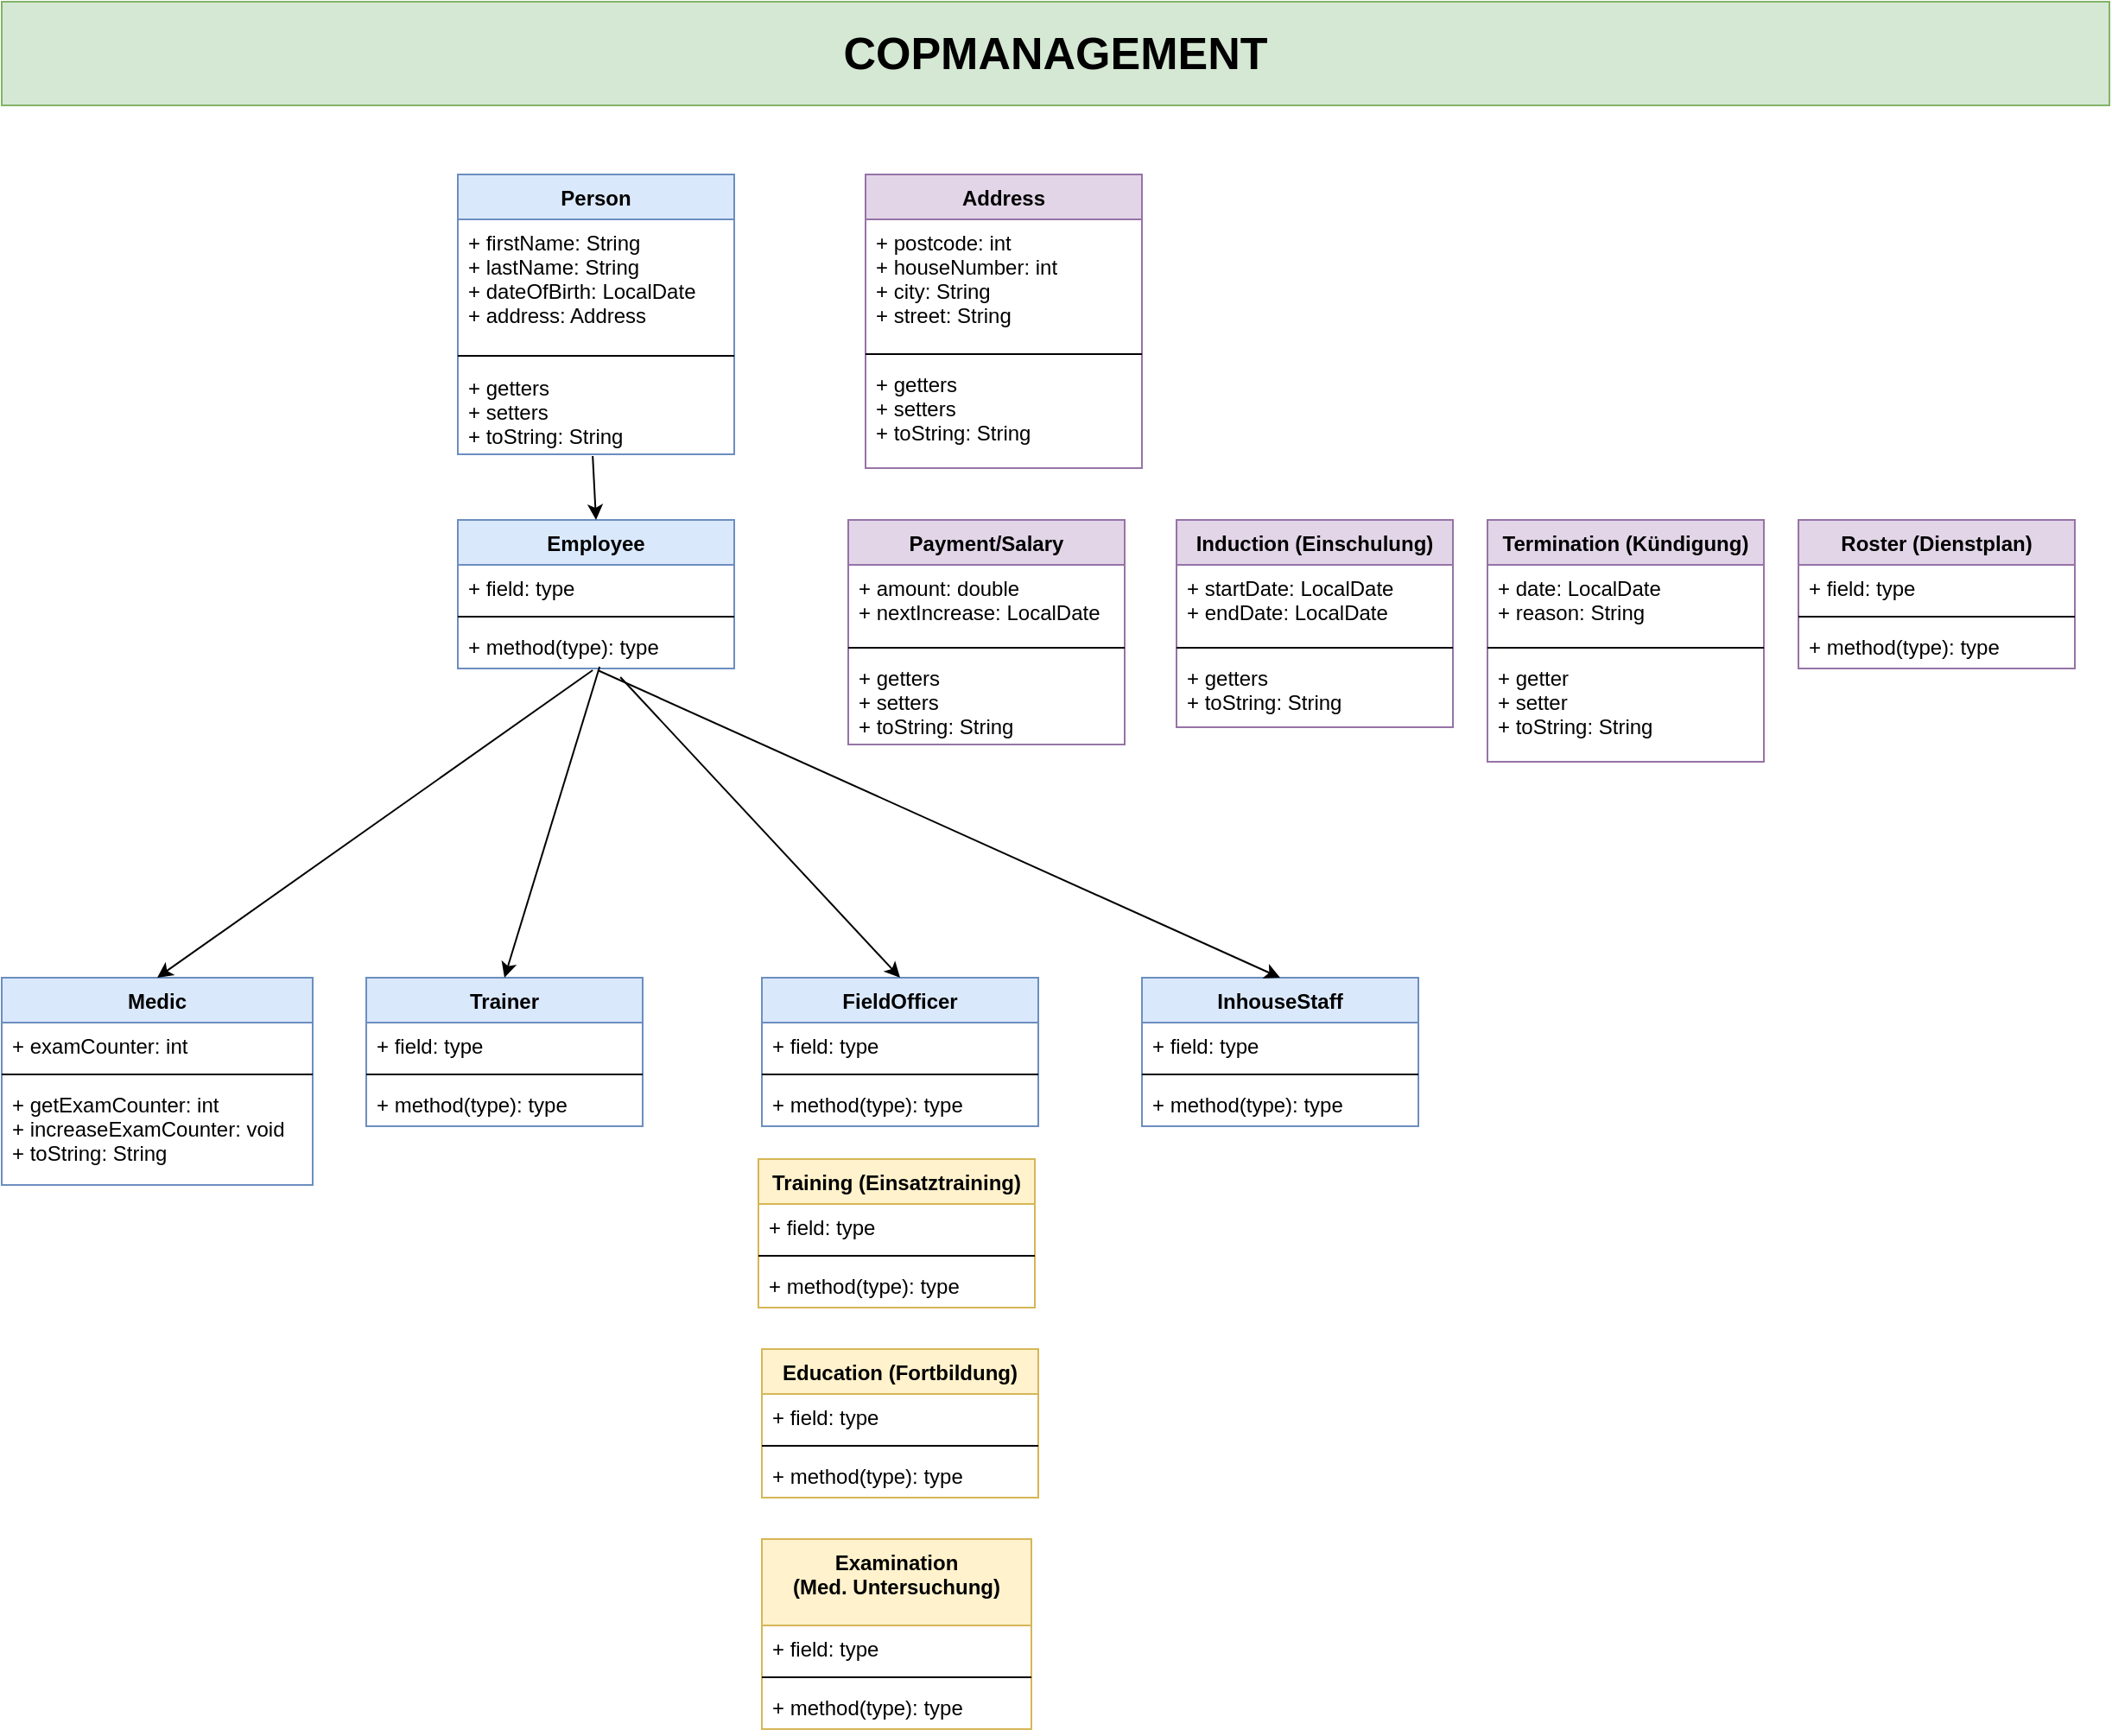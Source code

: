 <mxfile version="14.1.8" type="device"><diagram id="C5RBs43oDa-KdzZeNtuy" name="Page-1"><mxGraphModel dx="1274" dy="658" grid="1" gridSize="10" guides="1" tooltips="1" connect="1" arrows="1" fold="1" page="1" pageScale="1" pageWidth="827" pageHeight="1169" math="0" shadow="0"><root><mxCell id="WIyWlLk6GJQsqaUBKTNV-0"/><mxCell id="WIyWlLk6GJQsqaUBKTNV-1" parent="WIyWlLk6GJQsqaUBKTNV-0"/><mxCell id="VlQ02-qF7zXGu1H2pwlS-0" value="&lt;b&gt;&lt;font style=&quot;font-size: 26px&quot;&gt;COPMANAGEMENT&lt;/font&gt;&lt;/b&gt;" style="rounded=0;whiteSpace=wrap;html=1;fillColor=#d5e8d4;strokeColor=#82b366;" vertex="1" parent="WIyWlLk6GJQsqaUBKTNV-1"><mxGeometry x="70" y="20" width="1220" height="60" as="geometry"/></mxCell><mxCell id="VlQ02-qF7zXGu1H2pwlS-1" value="Person" style="swimlane;fontStyle=1;align=center;verticalAlign=top;childLayout=stackLayout;horizontal=1;startSize=26;horizontalStack=0;resizeParent=1;resizeParentMax=0;resizeLast=0;collapsible=1;marginBottom=0;fillColor=#dae8fc;strokeColor=#6c8ebf;" vertex="1" parent="WIyWlLk6GJQsqaUBKTNV-1"><mxGeometry x="334" y="120" width="160" height="162" as="geometry"/></mxCell><mxCell id="VlQ02-qF7zXGu1H2pwlS-2" value="+ firstName: String&#10;+ lastName: String&#10;+ dateOfBirth: LocalDate&#10;+ address: Address" style="text;strokeColor=none;fillColor=none;align=left;verticalAlign=top;spacingLeft=4;spacingRight=4;overflow=hidden;rotatable=0;points=[[0,0.5],[1,0.5]];portConstraint=eastwest;" vertex="1" parent="VlQ02-qF7zXGu1H2pwlS-1"><mxGeometry y="26" width="160" height="74" as="geometry"/></mxCell><mxCell id="VlQ02-qF7zXGu1H2pwlS-3" value="" style="line;strokeWidth=1;fillColor=none;align=left;verticalAlign=middle;spacingTop=-1;spacingLeft=3;spacingRight=3;rotatable=0;labelPosition=right;points=[];portConstraint=eastwest;" vertex="1" parent="VlQ02-qF7zXGu1H2pwlS-1"><mxGeometry y="100" width="160" height="10" as="geometry"/></mxCell><mxCell id="VlQ02-qF7zXGu1H2pwlS-4" value="+ getters&#10;+ setters&#10;+ toString: String" style="text;strokeColor=none;fillColor=none;align=left;verticalAlign=top;spacingLeft=4;spacingRight=4;overflow=hidden;rotatable=0;points=[[0,0.5],[1,0.5]];portConstraint=eastwest;" vertex="1" parent="VlQ02-qF7zXGu1H2pwlS-1"><mxGeometry y="110" width="160" height="52" as="geometry"/></mxCell><mxCell id="VlQ02-qF7zXGu1H2pwlS-5" value="Employee" style="swimlane;fontStyle=1;align=center;verticalAlign=top;childLayout=stackLayout;horizontal=1;startSize=26;horizontalStack=0;resizeParent=1;resizeParentMax=0;resizeLast=0;collapsible=1;marginBottom=0;fillColor=#dae8fc;strokeColor=#6c8ebf;" vertex="1" parent="WIyWlLk6GJQsqaUBKTNV-1"><mxGeometry x="334" y="320" width="160" height="86" as="geometry"/></mxCell><mxCell id="VlQ02-qF7zXGu1H2pwlS-6" value="+ field: type" style="text;strokeColor=none;fillColor=none;align=left;verticalAlign=top;spacingLeft=4;spacingRight=4;overflow=hidden;rotatable=0;points=[[0,0.5],[1,0.5]];portConstraint=eastwest;" vertex="1" parent="VlQ02-qF7zXGu1H2pwlS-5"><mxGeometry y="26" width="160" height="26" as="geometry"/></mxCell><mxCell id="VlQ02-qF7zXGu1H2pwlS-7" value="" style="line;strokeWidth=1;fillColor=none;align=left;verticalAlign=middle;spacingTop=-1;spacingLeft=3;spacingRight=3;rotatable=0;labelPosition=right;points=[];portConstraint=eastwest;" vertex="1" parent="VlQ02-qF7zXGu1H2pwlS-5"><mxGeometry y="52" width="160" height="8" as="geometry"/></mxCell><mxCell id="VlQ02-qF7zXGu1H2pwlS-8" value="+ method(type): type" style="text;strokeColor=none;fillColor=none;align=left;verticalAlign=top;spacingLeft=4;spacingRight=4;overflow=hidden;rotatable=0;points=[[0,0.5],[1,0.5]];portConstraint=eastwest;" vertex="1" parent="VlQ02-qF7zXGu1H2pwlS-5"><mxGeometry y="60" width="160" height="26" as="geometry"/></mxCell><mxCell id="VlQ02-qF7zXGu1H2pwlS-9" value="Medic" style="swimlane;fontStyle=1;align=center;verticalAlign=top;childLayout=stackLayout;horizontal=1;startSize=26;horizontalStack=0;resizeParent=1;resizeParentMax=0;resizeLast=0;collapsible=1;marginBottom=0;fillColor=#dae8fc;strokeColor=#6c8ebf;" vertex="1" parent="WIyWlLk6GJQsqaUBKTNV-1"><mxGeometry x="70" y="585" width="180" height="120" as="geometry"/></mxCell><mxCell id="VlQ02-qF7zXGu1H2pwlS-10" value="+ examCounter: int" style="text;strokeColor=none;fillColor=none;align=left;verticalAlign=top;spacingLeft=4;spacingRight=4;overflow=hidden;rotatable=0;points=[[0,0.5],[1,0.5]];portConstraint=eastwest;" vertex="1" parent="VlQ02-qF7zXGu1H2pwlS-9"><mxGeometry y="26" width="180" height="26" as="geometry"/></mxCell><mxCell id="VlQ02-qF7zXGu1H2pwlS-11" value="" style="line;strokeWidth=1;fillColor=none;align=left;verticalAlign=middle;spacingTop=-1;spacingLeft=3;spacingRight=3;rotatable=0;labelPosition=right;points=[];portConstraint=eastwest;" vertex="1" parent="VlQ02-qF7zXGu1H2pwlS-9"><mxGeometry y="52" width="180" height="8" as="geometry"/></mxCell><mxCell id="VlQ02-qF7zXGu1H2pwlS-12" value="+ getExamCounter: int&#10;+ increaseExamCounter: void&#10;+ toString: String" style="text;strokeColor=none;fillColor=none;align=left;verticalAlign=top;spacingLeft=4;spacingRight=4;overflow=hidden;rotatable=0;points=[[0,0.5],[1,0.5]];portConstraint=eastwest;" vertex="1" parent="VlQ02-qF7zXGu1H2pwlS-9"><mxGeometry y="60" width="180" height="60" as="geometry"/></mxCell><mxCell id="VlQ02-qF7zXGu1H2pwlS-13" value="Trainer" style="swimlane;fontStyle=1;align=center;verticalAlign=top;childLayout=stackLayout;horizontal=1;startSize=26;horizontalStack=0;resizeParent=1;resizeParentMax=0;resizeLast=0;collapsible=1;marginBottom=0;fillColor=#dae8fc;strokeColor=#6c8ebf;" vertex="1" parent="WIyWlLk6GJQsqaUBKTNV-1"><mxGeometry x="281" y="585" width="160" height="86" as="geometry"/></mxCell><mxCell id="VlQ02-qF7zXGu1H2pwlS-14" value="+ field: type" style="text;strokeColor=none;fillColor=none;align=left;verticalAlign=top;spacingLeft=4;spacingRight=4;overflow=hidden;rotatable=0;points=[[0,0.5],[1,0.5]];portConstraint=eastwest;" vertex="1" parent="VlQ02-qF7zXGu1H2pwlS-13"><mxGeometry y="26" width="160" height="26" as="geometry"/></mxCell><mxCell id="VlQ02-qF7zXGu1H2pwlS-15" value="" style="line;strokeWidth=1;fillColor=none;align=left;verticalAlign=middle;spacingTop=-1;spacingLeft=3;spacingRight=3;rotatable=0;labelPosition=right;points=[];portConstraint=eastwest;" vertex="1" parent="VlQ02-qF7zXGu1H2pwlS-13"><mxGeometry y="52" width="160" height="8" as="geometry"/></mxCell><mxCell id="VlQ02-qF7zXGu1H2pwlS-16" value="+ method(type): type" style="text;strokeColor=none;fillColor=none;align=left;verticalAlign=top;spacingLeft=4;spacingRight=4;overflow=hidden;rotatable=0;points=[[0,0.5],[1,0.5]];portConstraint=eastwest;" vertex="1" parent="VlQ02-qF7zXGu1H2pwlS-13"><mxGeometry y="60" width="160" height="26" as="geometry"/></mxCell><mxCell id="VlQ02-qF7zXGu1H2pwlS-17" value="FieldOfficer" style="swimlane;fontStyle=1;align=center;verticalAlign=top;childLayout=stackLayout;horizontal=1;startSize=26;horizontalStack=0;resizeParent=1;resizeParentMax=0;resizeLast=0;collapsible=1;marginBottom=0;fillColor=#dae8fc;strokeColor=#6c8ebf;" vertex="1" parent="WIyWlLk6GJQsqaUBKTNV-1"><mxGeometry x="510" y="585" width="160" height="86" as="geometry"/></mxCell><mxCell id="VlQ02-qF7zXGu1H2pwlS-18" value="+ field: type" style="text;strokeColor=none;fillColor=none;align=left;verticalAlign=top;spacingLeft=4;spacingRight=4;overflow=hidden;rotatable=0;points=[[0,0.5],[1,0.5]];portConstraint=eastwest;" vertex="1" parent="VlQ02-qF7zXGu1H2pwlS-17"><mxGeometry y="26" width="160" height="26" as="geometry"/></mxCell><mxCell id="VlQ02-qF7zXGu1H2pwlS-19" value="" style="line;strokeWidth=1;fillColor=none;align=left;verticalAlign=middle;spacingTop=-1;spacingLeft=3;spacingRight=3;rotatable=0;labelPosition=right;points=[];portConstraint=eastwest;" vertex="1" parent="VlQ02-qF7zXGu1H2pwlS-17"><mxGeometry y="52" width="160" height="8" as="geometry"/></mxCell><mxCell id="VlQ02-qF7zXGu1H2pwlS-20" value="+ method(type): type" style="text;strokeColor=none;fillColor=none;align=left;verticalAlign=top;spacingLeft=4;spacingRight=4;overflow=hidden;rotatable=0;points=[[0,0.5],[1,0.5]];portConstraint=eastwest;" vertex="1" parent="VlQ02-qF7zXGu1H2pwlS-17"><mxGeometry y="60" width="160" height="26" as="geometry"/></mxCell><mxCell id="VlQ02-qF7zXGu1H2pwlS-21" value="InhouseStaff" style="swimlane;fontStyle=1;align=center;verticalAlign=top;childLayout=stackLayout;horizontal=1;startSize=26;horizontalStack=0;resizeParent=1;resizeParentMax=0;resizeLast=0;collapsible=1;marginBottom=0;fillColor=#dae8fc;strokeColor=#6c8ebf;" vertex="1" parent="WIyWlLk6GJQsqaUBKTNV-1"><mxGeometry x="730" y="585" width="160" height="86" as="geometry"/></mxCell><mxCell id="VlQ02-qF7zXGu1H2pwlS-22" value="+ field: type" style="text;strokeColor=none;fillColor=none;align=left;verticalAlign=top;spacingLeft=4;spacingRight=4;overflow=hidden;rotatable=0;points=[[0,0.5],[1,0.5]];portConstraint=eastwest;" vertex="1" parent="VlQ02-qF7zXGu1H2pwlS-21"><mxGeometry y="26" width="160" height="26" as="geometry"/></mxCell><mxCell id="VlQ02-qF7zXGu1H2pwlS-23" value="" style="line;strokeWidth=1;fillColor=none;align=left;verticalAlign=middle;spacingTop=-1;spacingLeft=3;spacingRight=3;rotatable=0;labelPosition=right;points=[];portConstraint=eastwest;" vertex="1" parent="VlQ02-qF7zXGu1H2pwlS-21"><mxGeometry y="52" width="160" height="8" as="geometry"/></mxCell><mxCell id="VlQ02-qF7zXGu1H2pwlS-24" value="+ method(type): type" style="text;strokeColor=none;fillColor=none;align=left;verticalAlign=top;spacingLeft=4;spacingRight=4;overflow=hidden;rotatable=0;points=[[0,0.5],[1,0.5]];portConstraint=eastwest;" vertex="1" parent="VlQ02-qF7zXGu1H2pwlS-21"><mxGeometry y="60" width="160" height="26" as="geometry"/></mxCell><mxCell id="VlQ02-qF7zXGu1H2pwlS-25" value="Address" style="swimlane;fontStyle=1;align=center;verticalAlign=top;childLayout=stackLayout;horizontal=1;startSize=26;horizontalStack=0;resizeParent=1;resizeParentMax=0;resizeLast=0;collapsible=1;marginBottom=0;fillColor=#e1d5e7;strokeColor=#9673a6;" vertex="1" parent="WIyWlLk6GJQsqaUBKTNV-1"><mxGeometry x="570" y="120" width="160" height="170" as="geometry"/></mxCell><mxCell id="VlQ02-qF7zXGu1H2pwlS-26" value="+ postcode: int&#10;+ houseNumber: int&#10;+ city: String&#10;+ street: String" style="text;strokeColor=none;fillColor=none;align=left;verticalAlign=top;spacingLeft=4;spacingRight=4;overflow=hidden;rotatable=0;points=[[0,0.5],[1,0.5]];portConstraint=eastwest;" vertex="1" parent="VlQ02-qF7zXGu1H2pwlS-25"><mxGeometry y="26" width="160" height="74" as="geometry"/></mxCell><mxCell id="VlQ02-qF7zXGu1H2pwlS-27" value="" style="line;strokeWidth=1;fillColor=none;align=left;verticalAlign=middle;spacingTop=-1;spacingLeft=3;spacingRight=3;rotatable=0;labelPosition=right;points=[];portConstraint=eastwest;" vertex="1" parent="VlQ02-qF7zXGu1H2pwlS-25"><mxGeometry y="100" width="160" height="8" as="geometry"/></mxCell><mxCell id="VlQ02-qF7zXGu1H2pwlS-28" value="+ getters&#10;+ setters&#10;+ toString: String" style="text;strokeColor=none;fillColor=none;align=left;verticalAlign=top;spacingLeft=4;spacingRight=4;overflow=hidden;rotatable=0;points=[[0,0.5],[1,0.5]];portConstraint=eastwest;" vertex="1" parent="VlQ02-qF7zXGu1H2pwlS-25"><mxGeometry y="108" width="160" height="62" as="geometry"/></mxCell><mxCell id="VlQ02-qF7zXGu1H2pwlS-29" value="Termination (Kündigung)&#10;" style="swimlane;fontStyle=1;align=center;verticalAlign=top;childLayout=stackLayout;horizontal=1;startSize=26;horizontalStack=0;resizeParent=1;resizeParentMax=0;resizeLast=0;collapsible=1;marginBottom=0;fillColor=#e1d5e7;strokeColor=#9673a6;" vertex="1" parent="WIyWlLk6GJQsqaUBKTNV-1"><mxGeometry x="930" y="320" width="160" height="140" as="geometry"/></mxCell><mxCell id="VlQ02-qF7zXGu1H2pwlS-30" value="+ date: LocalDate&#10;+ reason: String" style="text;strokeColor=none;fillColor=none;align=left;verticalAlign=top;spacingLeft=4;spacingRight=4;overflow=hidden;rotatable=0;points=[[0,0.5],[1,0.5]];portConstraint=eastwest;" vertex="1" parent="VlQ02-qF7zXGu1H2pwlS-29"><mxGeometry y="26" width="160" height="44" as="geometry"/></mxCell><mxCell id="VlQ02-qF7zXGu1H2pwlS-31" value="" style="line;strokeWidth=1;fillColor=none;align=left;verticalAlign=middle;spacingTop=-1;spacingLeft=3;spacingRight=3;rotatable=0;labelPosition=right;points=[];portConstraint=eastwest;" vertex="1" parent="VlQ02-qF7zXGu1H2pwlS-29"><mxGeometry y="70" width="160" height="8" as="geometry"/></mxCell><mxCell id="VlQ02-qF7zXGu1H2pwlS-32" value="+ getter&#10;+ setter&#10;+ toString: String" style="text;strokeColor=none;fillColor=none;align=left;verticalAlign=top;spacingLeft=4;spacingRight=4;overflow=hidden;rotatable=0;points=[[0,0.5],[1,0.5]];portConstraint=eastwest;" vertex="1" parent="VlQ02-qF7zXGu1H2pwlS-29"><mxGeometry y="78" width="160" height="62" as="geometry"/></mxCell><mxCell id="VlQ02-qF7zXGu1H2pwlS-33" value="Induction (Einschulung)" style="swimlane;fontStyle=1;align=center;verticalAlign=top;childLayout=stackLayout;horizontal=1;startSize=26;horizontalStack=0;resizeParent=1;resizeParentMax=0;resizeLast=0;collapsible=1;marginBottom=0;fillColor=#e1d5e7;strokeColor=#9673a6;" vertex="1" parent="WIyWlLk6GJQsqaUBKTNV-1"><mxGeometry x="750" y="320" width="160" height="120" as="geometry"/></mxCell><mxCell id="VlQ02-qF7zXGu1H2pwlS-34" value="+ startDate: LocalDate&#10;+ endDate: LocalDate" style="text;strokeColor=none;fillColor=none;align=left;verticalAlign=top;spacingLeft=4;spacingRight=4;overflow=hidden;rotatable=0;points=[[0,0.5],[1,0.5]];portConstraint=eastwest;" vertex="1" parent="VlQ02-qF7zXGu1H2pwlS-33"><mxGeometry y="26" width="160" height="44" as="geometry"/></mxCell><mxCell id="VlQ02-qF7zXGu1H2pwlS-35" value="" style="line;strokeWidth=1;fillColor=none;align=left;verticalAlign=middle;spacingTop=-1;spacingLeft=3;spacingRight=3;rotatable=0;labelPosition=right;points=[];portConstraint=eastwest;" vertex="1" parent="VlQ02-qF7zXGu1H2pwlS-33"><mxGeometry y="70" width="160" height="8" as="geometry"/></mxCell><mxCell id="VlQ02-qF7zXGu1H2pwlS-36" value="+ getters&#10;+ toString: String" style="text;strokeColor=none;fillColor=none;align=left;verticalAlign=top;spacingLeft=4;spacingRight=4;overflow=hidden;rotatable=0;points=[[0,0.5],[1,0.5]];portConstraint=eastwest;" vertex="1" parent="VlQ02-qF7zXGu1H2pwlS-33"><mxGeometry y="78" width="160" height="42" as="geometry"/></mxCell><mxCell id="VlQ02-qF7zXGu1H2pwlS-37" value="Payment/Salary" style="swimlane;fontStyle=1;align=center;verticalAlign=top;childLayout=stackLayout;horizontal=1;startSize=26;horizontalStack=0;resizeParent=1;resizeParentMax=0;resizeLast=0;collapsible=1;marginBottom=0;fillColor=#e1d5e7;strokeColor=#9673a6;" vertex="1" parent="WIyWlLk6GJQsqaUBKTNV-1"><mxGeometry x="560" y="320" width="160" height="130" as="geometry"/></mxCell><mxCell id="VlQ02-qF7zXGu1H2pwlS-38" value="+ amount: double&#10;+ nextIncrease: LocalDate" style="text;strokeColor=none;fillColor=none;align=left;verticalAlign=top;spacingLeft=4;spacingRight=4;overflow=hidden;rotatable=0;points=[[0,0.5],[1,0.5]];portConstraint=eastwest;" vertex="1" parent="VlQ02-qF7zXGu1H2pwlS-37"><mxGeometry y="26" width="160" height="44" as="geometry"/></mxCell><mxCell id="VlQ02-qF7zXGu1H2pwlS-39" value="" style="line;strokeWidth=1;fillColor=none;align=left;verticalAlign=middle;spacingTop=-1;spacingLeft=3;spacingRight=3;rotatable=0;labelPosition=right;points=[];portConstraint=eastwest;" vertex="1" parent="VlQ02-qF7zXGu1H2pwlS-37"><mxGeometry y="70" width="160" height="8" as="geometry"/></mxCell><mxCell id="VlQ02-qF7zXGu1H2pwlS-40" value="+ getters&#10;+ setters&#10;+ toString: String" style="text;strokeColor=none;fillColor=none;align=left;verticalAlign=top;spacingLeft=4;spacingRight=4;overflow=hidden;rotatable=0;points=[[0,0.5],[1,0.5]];portConstraint=eastwest;" vertex="1" parent="VlQ02-qF7zXGu1H2pwlS-37"><mxGeometry y="78" width="160" height="52" as="geometry"/></mxCell><mxCell id="VlQ02-qF7zXGu1H2pwlS-41" value="Roster (Dienstplan)" style="swimlane;fontStyle=1;align=center;verticalAlign=top;childLayout=stackLayout;horizontal=1;startSize=26;horizontalStack=0;resizeParent=1;resizeParentMax=0;resizeLast=0;collapsible=1;marginBottom=0;fillColor=#e1d5e7;strokeColor=#9673a6;" vertex="1" parent="WIyWlLk6GJQsqaUBKTNV-1"><mxGeometry x="1110" y="320" width="160" height="86" as="geometry"/></mxCell><mxCell id="VlQ02-qF7zXGu1H2pwlS-42" value="+ field: type" style="text;strokeColor=none;fillColor=none;align=left;verticalAlign=top;spacingLeft=4;spacingRight=4;overflow=hidden;rotatable=0;points=[[0,0.5],[1,0.5]];portConstraint=eastwest;" vertex="1" parent="VlQ02-qF7zXGu1H2pwlS-41"><mxGeometry y="26" width="160" height="26" as="geometry"/></mxCell><mxCell id="VlQ02-qF7zXGu1H2pwlS-43" value="" style="line;strokeWidth=1;fillColor=none;align=left;verticalAlign=middle;spacingTop=-1;spacingLeft=3;spacingRight=3;rotatable=0;labelPosition=right;points=[];portConstraint=eastwest;" vertex="1" parent="VlQ02-qF7zXGu1H2pwlS-41"><mxGeometry y="52" width="160" height="8" as="geometry"/></mxCell><mxCell id="VlQ02-qF7zXGu1H2pwlS-44" value="+ method(type): type" style="text;strokeColor=none;fillColor=none;align=left;verticalAlign=top;spacingLeft=4;spacingRight=4;overflow=hidden;rotatable=0;points=[[0,0.5],[1,0.5]];portConstraint=eastwest;" vertex="1" parent="VlQ02-qF7zXGu1H2pwlS-41"><mxGeometry y="60" width="160" height="26" as="geometry"/></mxCell><mxCell id="VlQ02-qF7zXGu1H2pwlS-45" value="Examination&#10;(Med. Untersuchung)&#10;" style="swimlane;fontStyle=1;align=center;verticalAlign=top;childLayout=stackLayout;horizontal=1;startSize=50;horizontalStack=0;resizeParent=1;resizeParentMax=0;resizeLast=0;collapsible=1;marginBottom=0;fillColor=#fff2cc;strokeColor=#d6b656;" vertex="1" parent="WIyWlLk6GJQsqaUBKTNV-1"><mxGeometry x="510" y="910" width="156" height="110" as="geometry"/></mxCell><mxCell id="VlQ02-qF7zXGu1H2pwlS-46" value="+ field: type" style="text;strokeColor=none;fillColor=none;align=left;verticalAlign=top;spacingLeft=4;spacingRight=4;overflow=hidden;rotatable=0;points=[[0,0.5],[1,0.5]];portConstraint=eastwest;" vertex="1" parent="VlQ02-qF7zXGu1H2pwlS-45"><mxGeometry y="50" width="156" height="26" as="geometry"/></mxCell><mxCell id="VlQ02-qF7zXGu1H2pwlS-47" value="" style="line;strokeWidth=1;fillColor=none;align=left;verticalAlign=middle;spacingTop=-1;spacingLeft=3;spacingRight=3;rotatable=0;labelPosition=right;points=[];portConstraint=eastwest;" vertex="1" parent="VlQ02-qF7zXGu1H2pwlS-45"><mxGeometry y="76" width="156" height="8" as="geometry"/></mxCell><mxCell id="VlQ02-qF7zXGu1H2pwlS-48" value="+ method(type): type" style="text;strokeColor=none;fillColor=none;align=left;verticalAlign=top;spacingLeft=4;spacingRight=4;overflow=hidden;rotatable=0;points=[[0,0.5],[1,0.5]];portConstraint=eastwest;" vertex="1" parent="VlQ02-qF7zXGu1H2pwlS-45"><mxGeometry y="84" width="156" height="26" as="geometry"/></mxCell><mxCell id="VlQ02-qF7zXGu1H2pwlS-49" value="Training (Einsatztraining)" style="swimlane;fontStyle=1;align=center;verticalAlign=top;childLayout=stackLayout;horizontal=1;startSize=26;horizontalStack=0;resizeParent=1;resizeParentMax=0;resizeLast=0;collapsible=1;marginBottom=0;fillColor=#fff2cc;strokeColor=#d6b656;" vertex="1" parent="WIyWlLk6GJQsqaUBKTNV-1"><mxGeometry x="508" y="690" width="160" height="86" as="geometry"/></mxCell><mxCell id="VlQ02-qF7zXGu1H2pwlS-50" value="+ field: type" style="text;strokeColor=none;fillColor=none;align=left;verticalAlign=top;spacingLeft=4;spacingRight=4;overflow=hidden;rotatable=0;points=[[0,0.5],[1,0.5]];portConstraint=eastwest;" vertex="1" parent="VlQ02-qF7zXGu1H2pwlS-49"><mxGeometry y="26" width="160" height="26" as="geometry"/></mxCell><mxCell id="VlQ02-qF7zXGu1H2pwlS-51" value="" style="line;strokeWidth=1;fillColor=none;align=left;verticalAlign=middle;spacingTop=-1;spacingLeft=3;spacingRight=3;rotatable=0;labelPosition=right;points=[];portConstraint=eastwest;" vertex="1" parent="VlQ02-qF7zXGu1H2pwlS-49"><mxGeometry y="52" width="160" height="8" as="geometry"/></mxCell><mxCell id="VlQ02-qF7zXGu1H2pwlS-52" value="+ method(type): type" style="text;strokeColor=none;fillColor=none;align=left;verticalAlign=top;spacingLeft=4;spacingRight=4;overflow=hidden;rotatable=0;points=[[0,0.5],[1,0.5]];portConstraint=eastwest;" vertex="1" parent="VlQ02-qF7zXGu1H2pwlS-49"><mxGeometry y="60" width="160" height="26" as="geometry"/></mxCell><mxCell id="VlQ02-qF7zXGu1H2pwlS-53" value="Education (Fortbildung)" style="swimlane;fontStyle=1;align=center;verticalAlign=top;childLayout=stackLayout;horizontal=1;startSize=26;horizontalStack=0;resizeParent=1;resizeParentMax=0;resizeLast=0;collapsible=1;marginBottom=0;fillColor=#fff2cc;strokeColor=#d6b656;" vertex="1" parent="WIyWlLk6GJQsqaUBKTNV-1"><mxGeometry x="510" y="800" width="160" height="86" as="geometry"/></mxCell><mxCell id="VlQ02-qF7zXGu1H2pwlS-54" value="+ field: type" style="text;strokeColor=none;fillColor=none;align=left;verticalAlign=top;spacingLeft=4;spacingRight=4;overflow=hidden;rotatable=0;points=[[0,0.5],[1,0.5]];portConstraint=eastwest;" vertex="1" parent="VlQ02-qF7zXGu1H2pwlS-53"><mxGeometry y="26" width="160" height="26" as="geometry"/></mxCell><mxCell id="VlQ02-qF7zXGu1H2pwlS-55" value="" style="line;strokeWidth=1;fillColor=none;align=left;verticalAlign=middle;spacingTop=-1;spacingLeft=3;spacingRight=3;rotatable=0;labelPosition=right;points=[];portConstraint=eastwest;" vertex="1" parent="VlQ02-qF7zXGu1H2pwlS-53"><mxGeometry y="52" width="160" height="8" as="geometry"/></mxCell><mxCell id="VlQ02-qF7zXGu1H2pwlS-56" value="+ method(type): type" style="text;strokeColor=none;fillColor=none;align=left;verticalAlign=top;spacingLeft=4;spacingRight=4;overflow=hidden;rotatable=0;points=[[0,0.5],[1,0.5]];portConstraint=eastwest;" vertex="1" parent="VlQ02-qF7zXGu1H2pwlS-53"><mxGeometry y="60" width="160" height="26" as="geometry"/></mxCell><mxCell id="VlQ02-qF7zXGu1H2pwlS-59" value="" style="endArrow=classic;html=1;exitX=0.506;exitY=1.038;exitDx=0;exitDy=0;exitPerimeter=0;entryX=0.5;entryY=0;entryDx=0;entryDy=0;" edge="1" parent="WIyWlLk6GJQsqaUBKTNV-1" source="VlQ02-qF7zXGu1H2pwlS-8" target="VlQ02-qF7zXGu1H2pwlS-21"><mxGeometry width="50" height="50" relative="1" as="geometry"><mxPoint x="420" y="420" as="sourcePoint"/><mxPoint x="500" y="440" as="targetPoint"/></mxGeometry></mxCell><mxCell id="VlQ02-qF7zXGu1H2pwlS-60" value="" style="endArrow=classic;html=1;exitX=0.488;exitY=1.038;exitDx=0;exitDy=0;exitPerimeter=0;entryX=0.5;entryY=0;entryDx=0;entryDy=0;" edge="1" parent="WIyWlLk6GJQsqaUBKTNV-1" source="VlQ02-qF7zXGu1H2pwlS-8" target="VlQ02-qF7zXGu1H2pwlS-9"><mxGeometry width="50" height="50" relative="1" as="geometry"><mxPoint x="580" y="440" as="sourcePoint"/><mxPoint x="150" y="440" as="targetPoint"/></mxGeometry></mxCell><mxCell id="VlQ02-qF7zXGu1H2pwlS-61" value="" style="endArrow=classic;html=1;entryX=0.5;entryY=0;entryDx=0;entryDy=0;exitX=0.513;exitY=0.962;exitDx=0;exitDy=0;exitPerimeter=0;" edge="1" parent="WIyWlLk6GJQsqaUBKTNV-1" source="VlQ02-qF7zXGu1H2pwlS-8" target="VlQ02-qF7zXGu1H2pwlS-13"><mxGeometry width="50" height="50" relative="1" as="geometry"><mxPoint x="416" y="430" as="sourcePoint"/><mxPoint x="630" y="390" as="targetPoint"/></mxGeometry></mxCell><mxCell id="VlQ02-qF7zXGu1H2pwlS-62" value="" style="endArrow=classic;html=1;entryX=0.5;entryY=0;entryDx=0;entryDy=0;exitX=0.588;exitY=1.192;exitDx=0;exitDy=0;exitPerimeter=0;" edge="1" parent="WIyWlLk6GJQsqaUBKTNV-1" source="VlQ02-qF7zXGu1H2pwlS-8" target="VlQ02-qF7zXGu1H2pwlS-17"><mxGeometry width="50" height="50" relative="1" as="geometry"><mxPoint x="430" y="420" as="sourcePoint"/><mxPoint x="630" y="390" as="targetPoint"/></mxGeometry></mxCell><mxCell id="VlQ02-qF7zXGu1H2pwlS-64" value="" style="endArrow=classic;html=1;exitX=0.488;exitY=1.019;exitDx=0;exitDy=0;exitPerimeter=0;entryX=0.5;entryY=0;entryDx=0;entryDy=0;" edge="1" parent="WIyWlLk6GJQsqaUBKTNV-1" source="VlQ02-qF7zXGu1H2pwlS-4" target="VlQ02-qF7zXGu1H2pwlS-5"><mxGeometry width="50" height="50" relative="1" as="geometry"><mxPoint x="420" y="300" as="sourcePoint"/><mxPoint x="470" y="250" as="targetPoint"/></mxGeometry></mxCell></root></mxGraphModel></diagram></mxfile>